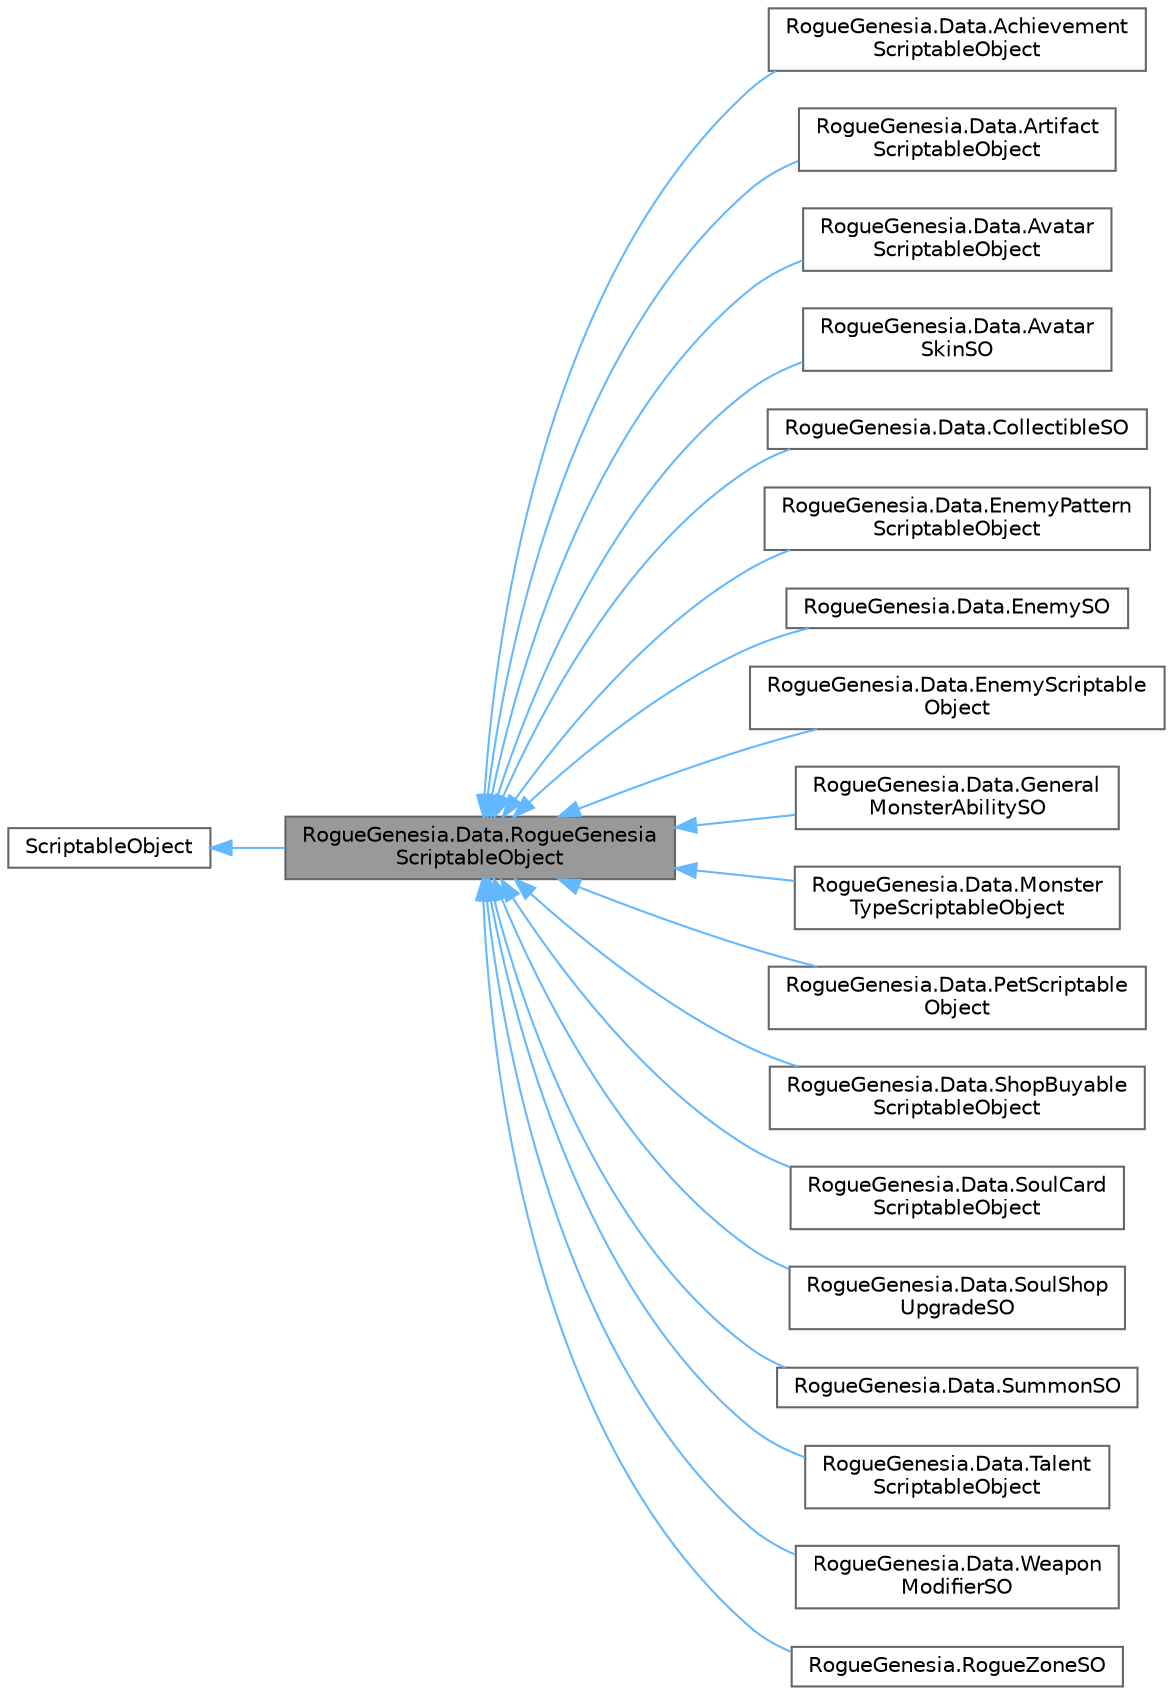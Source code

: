 digraph "RogueGenesia.Data.RogueGenesiaScriptableObject"
{
 // LATEX_PDF_SIZE
  bgcolor="transparent";
  edge [fontname=Helvetica,fontsize=10,labelfontname=Helvetica,labelfontsize=10];
  node [fontname=Helvetica,fontsize=10,shape=box,height=0.2,width=0.4];
  rankdir="LR";
  Node1 [label="RogueGenesia.Data.RogueGenesia\lScriptableObject",height=0.2,width=0.4,color="gray40", fillcolor="grey60", style="filled", fontcolor="black",tooltip=" "];
  Node2 -> Node1 [dir="back",color="steelblue1",style="solid"];
  Node2 [label="ScriptableObject",height=0.2,width=0.4,color="gray40", fillcolor="white", style="filled",tooltip=" "];
  Node1 -> Node3 [dir="back",color="steelblue1",style="solid"];
  Node3 [label="RogueGenesia.Data.Achievement\lScriptableObject",height=0.2,width=0.4,color="gray40", fillcolor="white", style="filled",URL="$class_rogue_genesia_1_1_data_1_1_achievement_scriptable_object.html",tooltip=" "];
  Node1 -> Node4 [dir="back",color="steelblue1",style="solid"];
  Node4 [label="RogueGenesia.Data.Artifact\lScriptableObject",height=0.2,width=0.4,color="gray40", fillcolor="white", style="filled",URL="$class_rogue_genesia_1_1_data_1_1_artifact_scriptable_object.html",tooltip=" "];
  Node1 -> Node5 [dir="back",color="steelblue1",style="solid"];
  Node5 [label="RogueGenesia.Data.Avatar\lScriptableObject",height=0.2,width=0.4,color="gray40", fillcolor="white", style="filled",URL="$class_rogue_genesia_1_1_data_1_1_avatar_scriptable_object.html",tooltip=" "];
  Node1 -> Node6 [dir="back",color="steelblue1",style="solid"];
  Node6 [label="RogueGenesia.Data.Avatar\lSkinSO",height=0.2,width=0.4,color="gray40", fillcolor="white", style="filled",URL="$class_rogue_genesia_1_1_data_1_1_avatar_skin_s_o.html",tooltip=" "];
  Node1 -> Node7 [dir="back",color="steelblue1",style="solid"];
  Node7 [label="RogueGenesia.Data.CollectibleSO",height=0.2,width=0.4,color="gray40", fillcolor="white", style="filled",URL="$class_rogue_genesia_1_1_data_1_1_collectible_s_o.html",tooltip=" "];
  Node1 -> Node8 [dir="back",color="steelblue1",style="solid"];
  Node8 [label="RogueGenesia.Data.EnemyPattern\lScriptableObject",height=0.2,width=0.4,color="gray40", fillcolor="white", style="filled",URL="$class_rogue_genesia_1_1_data_1_1_enemy_pattern_scriptable_object.html",tooltip=" "];
  Node1 -> Node9 [dir="back",color="steelblue1",style="solid"];
  Node9 [label="RogueGenesia.Data.EnemySO",height=0.2,width=0.4,color="gray40", fillcolor="white", style="filled",URL="$class_rogue_genesia_1_1_data_1_1_enemy_s_o.html",tooltip=" "];
  Node1 -> Node10 [dir="back",color="steelblue1",style="solid"];
  Node10 [label="RogueGenesia.Data.EnemyScriptable\lObject",height=0.2,width=0.4,color="gray40", fillcolor="white", style="filled",URL="$class_rogue_genesia_1_1_data_1_1_enemy_scriptable_object.html",tooltip=" "];
  Node1 -> Node11 [dir="back",color="steelblue1",style="solid"];
  Node11 [label="RogueGenesia.Data.General\lMonsterAbilitySO",height=0.2,width=0.4,color="gray40", fillcolor="white", style="filled",URL="$class_rogue_genesia_1_1_data_1_1_general_monster_ability_s_o.html",tooltip=" "];
  Node1 -> Node12 [dir="back",color="steelblue1",style="solid"];
  Node12 [label="RogueGenesia.Data.Monster\lTypeScriptableObject",height=0.2,width=0.4,color="gray40", fillcolor="white", style="filled",URL="$class_rogue_genesia_1_1_data_1_1_monster_type_scriptable_object.html",tooltip=" "];
  Node1 -> Node13 [dir="back",color="steelblue1",style="solid"];
  Node13 [label="RogueGenesia.Data.PetScriptable\lObject",height=0.2,width=0.4,color="gray40", fillcolor="white", style="filled",URL="$class_rogue_genesia_1_1_data_1_1_pet_scriptable_object.html",tooltip=" "];
  Node1 -> Node14 [dir="back",color="steelblue1",style="solid"];
  Node14 [label="RogueGenesia.Data.ShopBuyable\lScriptableObject",height=0.2,width=0.4,color="gray40", fillcolor="white", style="filled",URL="$class_rogue_genesia_1_1_data_1_1_shop_buyable_scriptable_object.html",tooltip=" "];
  Node1 -> Node15 [dir="back",color="steelblue1",style="solid"];
  Node15 [label="RogueGenesia.Data.SoulCard\lScriptableObject",height=0.2,width=0.4,color="gray40", fillcolor="white", style="filled",URL="$class_rogue_genesia_1_1_data_1_1_soul_card_scriptable_object.html",tooltip=" "];
  Node1 -> Node16 [dir="back",color="steelblue1",style="solid"];
  Node16 [label="RogueGenesia.Data.SoulShop\lUpgradeSO",height=0.2,width=0.4,color="gray40", fillcolor="white", style="filled",URL="$class_rogue_genesia_1_1_data_1_1_soul_shop_upgrade_s_o.html",tooltip=" "];
  Node1 -> Node17 [dir="back",color="steelblue1",style="solid"];
  Node17 [label="RogueGenesia.Data.SummonSO",height=0.2,width=0.4,color="gray40", fillcolor="white", style="filled",URL="$class_rogue_genesia_1_1_data_1_1_summon_s_o.html",tooltip=" "];
  Node1 -> Node18 [dir="back",color="steelblue1",style="solid"];
  Node18 [label="RogueGenesia.Data.Talent\lScriptableObject",height=0.2,width=0.4,color="gray40", fillcolor="white", style="filled",URL="$class_rogue_genesia_1_1_data_1_1_talent_scriptable_object.html",tooltip=" "];
  Node1 -> Node19 [dir="back",color="steelblue1",style="solid"];
  Node19 [label="RogueGenesia.Data.Weapon\lModifierSO",height=0.2,width=0.4,color="gray40", fillcolor="white", style="filled",URL="$class_rogue_genesia_1_1_data_1_1_weapon_modifier_s_o.html",tooltip=" "];
  Node1 -> Node20 [dir="back",color="steelblue1",style="solid"];
  Node20 [label="RogueGenesia.RogueZoneSO",height=0.2,width=0.4,color="gray40", fillcolor="white", style="filled",URL="$class_rogue_genesia_1_1_rogue_zone_s_o.html",tooltip=" "];
}
